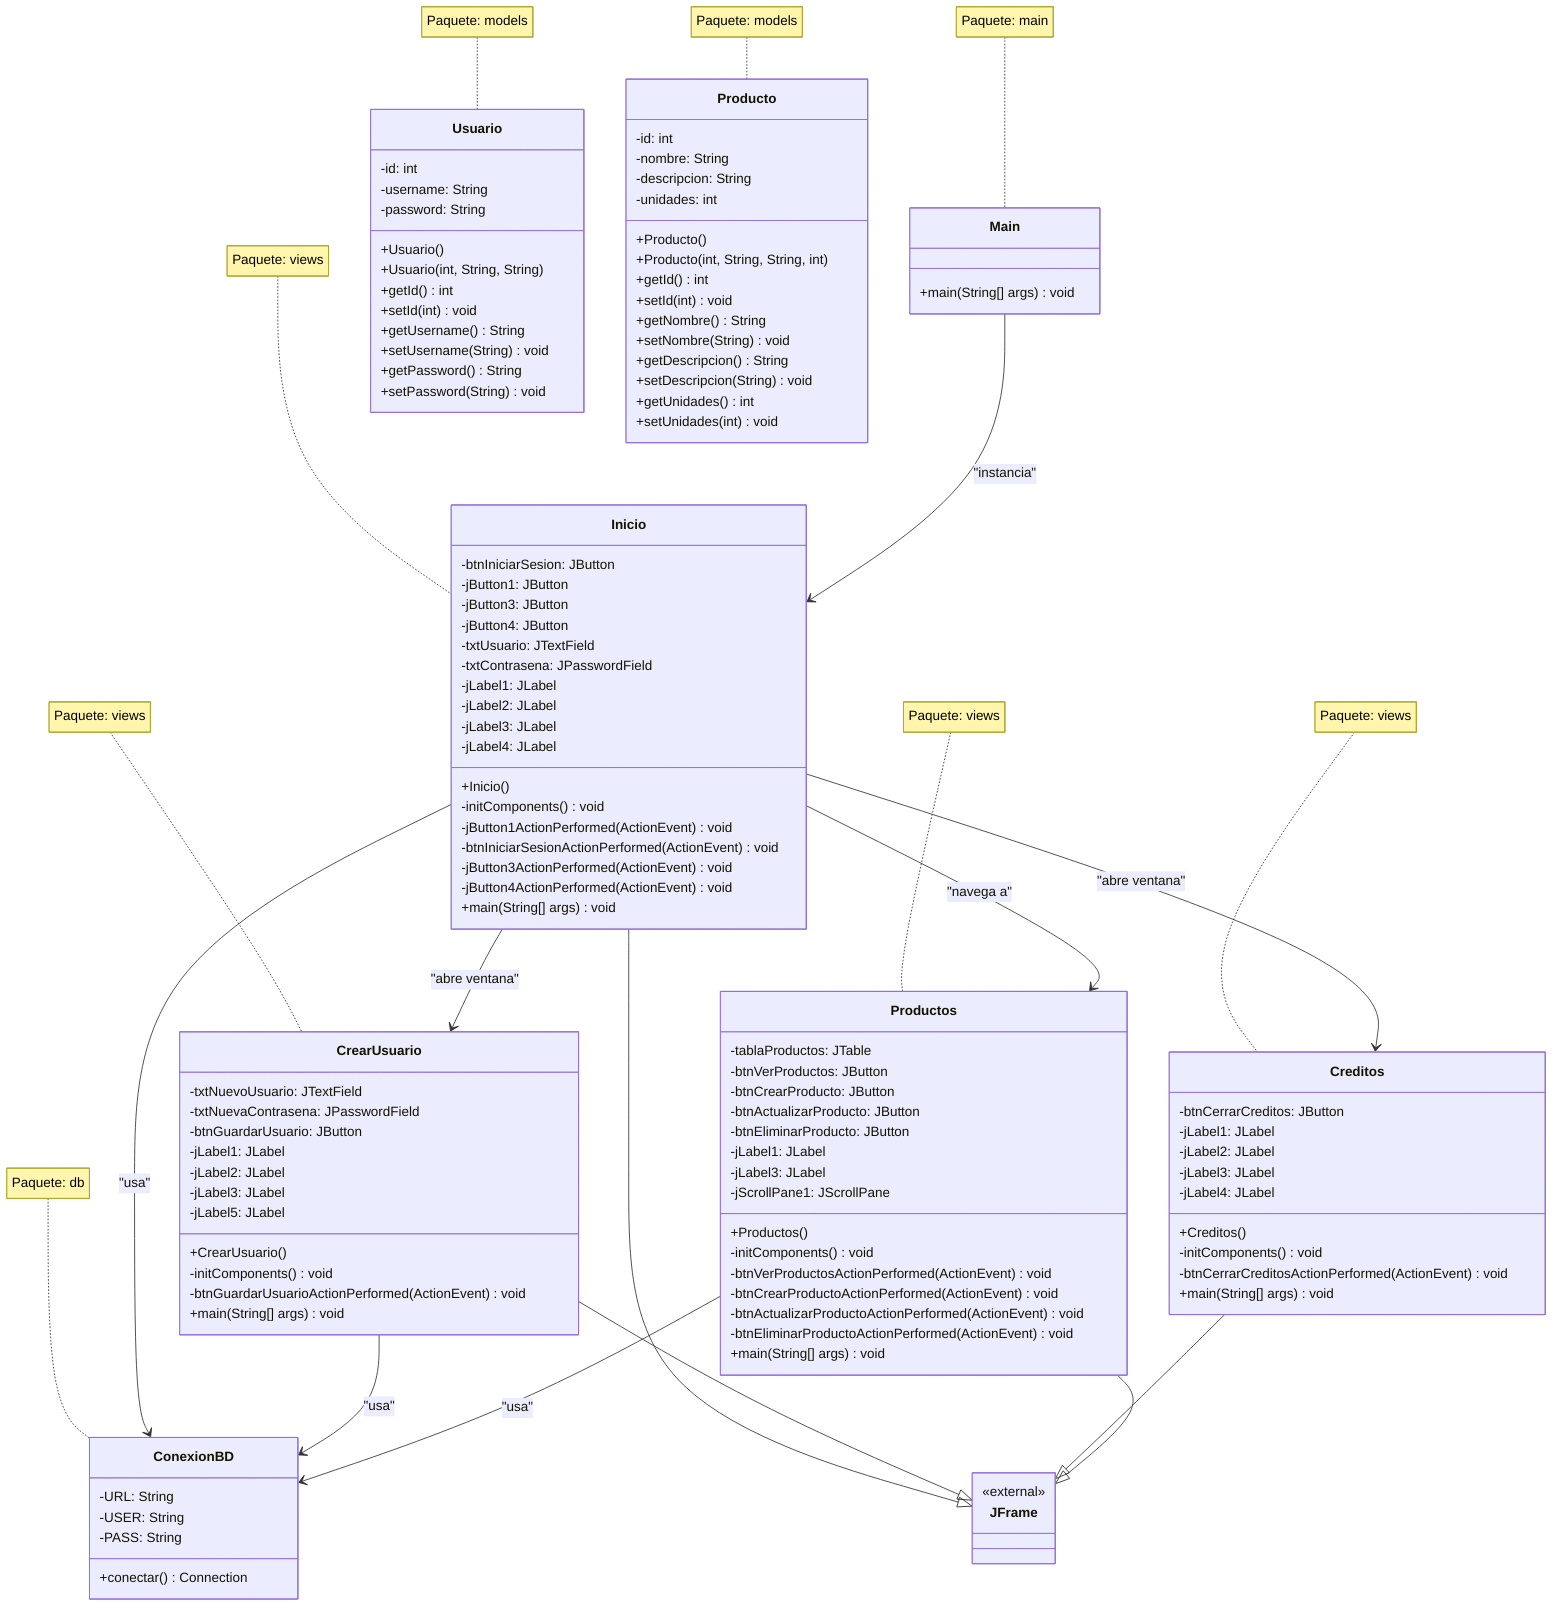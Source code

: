 classDiagram
    class Main {
        +main(String[] args) void
    }
    
    class ConexionBD {
        -URL: String
        -USER: String
        -PASS: String
        +conectar() Connection
    }
    
    class Usuario {
        -id: int
        -username: String
        -password: String
        +Usuario()
        +Usuario(int, String, String)
        +getId() int
        +setId(int) void
        +getUsername() String
        +setUsername(String) void
        +getPassword() String
        +setPassword(String) void
    }
    
    class Producto {
        -id: int
        -nombre: String
        -descripcion: String
        -unidades: int
        +Producto()
        +Producto(int, String, String, int)
        +getId() int
        +setId(int) void
        +getNombre() String
        +setNombre(String) void
        +getDescripcion() String
        +setDescripcion(String) void
        +getUnidades() int
        +setUnidades(int) void
    }
    
    class Inicio {
        -btnIniciarSesion: JButton
        -jButton1: JButton
        -jButton3: JButton
        -jButton4: JButton
        -txtUsuario: JTextField
        -txtContrasena: JPasswordField
        -jLabel1: JLabel
        -jLabel2: JLabel
        -jLabel3: JLabel
        -jLabel4: JLabel
        +Inicio()
        -initComponents() void
        -jButton1ActionPerformed(ActionEvent) void
        -btnIniciarSesionActionPerformed(ActionEvent) void
        -jButton3ActionPerformed(ActionEvent) void
        -jButton4ActionPerformed(ActionEvent) void
        +main(String[] args) void
    }
    
    class CrearUsuario {
        -txtNuevoUsuario: JTextField
        -txtNuevaContrasena: JPasswordField
        -btnGuardarUsuario: JButton
        -jLabel1: JLabel
        -jLabel2: JLabel
        -jLabel3: JLabel
        -jLabel5: JLabel
        +CrearUsuario()
        -initComponents() void
        -btnGuardarUsuarioActionPerformed(ActionEvent) void
        +main(String[] args) void
    }
    
    class Creditos {
        -btnCerrarCreditos: JButton
        -jLabel1: JLabel
        -jLabel2: JLabel
        -jLabel3: JLabel
        -jLabel4: JLabel
        +Creditos()
        -initComponents() void
        -btnCerrarCreditosActionPerformed(ActionEvent) void
        +main(String[] args) void
    }
    
    class Productos {
        -tablaProductos: JTable
        -btnVerProductos: JButton
        -btnCrearProducto: JButton
        -btnActualizarProducto: JButton
        -btnEliminarProducto: JButton
        -jLabel1: JLabel
        -jLabel3: JLabel
        -jScrollPane1: JScrollPane
        +Productos()
        -initComponents() void
        -btnVerProductosActionPerformed(ActionEvent) void
        -btnCrearProductoActionPerformed(ActionEvent) void
        -btnActualizarProductoActionPerformed(ActionEvent) void
        -btnEliminarProductoActionPerformed(ActionEvent) void
        +main(String[] args) void
    }
    
    %% Relaciones
    Main --> Inicio : "instancia"
    Inicio --> ConexionBD : "usa"
    Inicio --> CrearUsuario : "abre ventana"
    Inicio --> Creditos : "abre ventana"
    Inicio --> Productos : "navega a"
    CrearUsuario --> ConexionBD : "usa"
    Productos --> ConexionBD : "usa"
    
    %% Herencia de JFrame
    Inicio --|> JFrame
    CrearUsuario --|> JFrame
    Creditos --|> JFrame
    Productos --|> JFrame
    
    %% Paquetes
    class JFrame {
        <<external>>
    }
    
    %% Notas sobre paquetes
    note for Main "Paquete: main"
    note for ConexionBD "Paquete: db"
    note for Usuario "Paquete: models"
    note for Producto "Paquete: models"
    note for Inicio "Paquete: views"
    note for CrearUsuario "Paquete: views"
    note for Creditos "Paquete: views"
    note for Productos "Paquete: views"